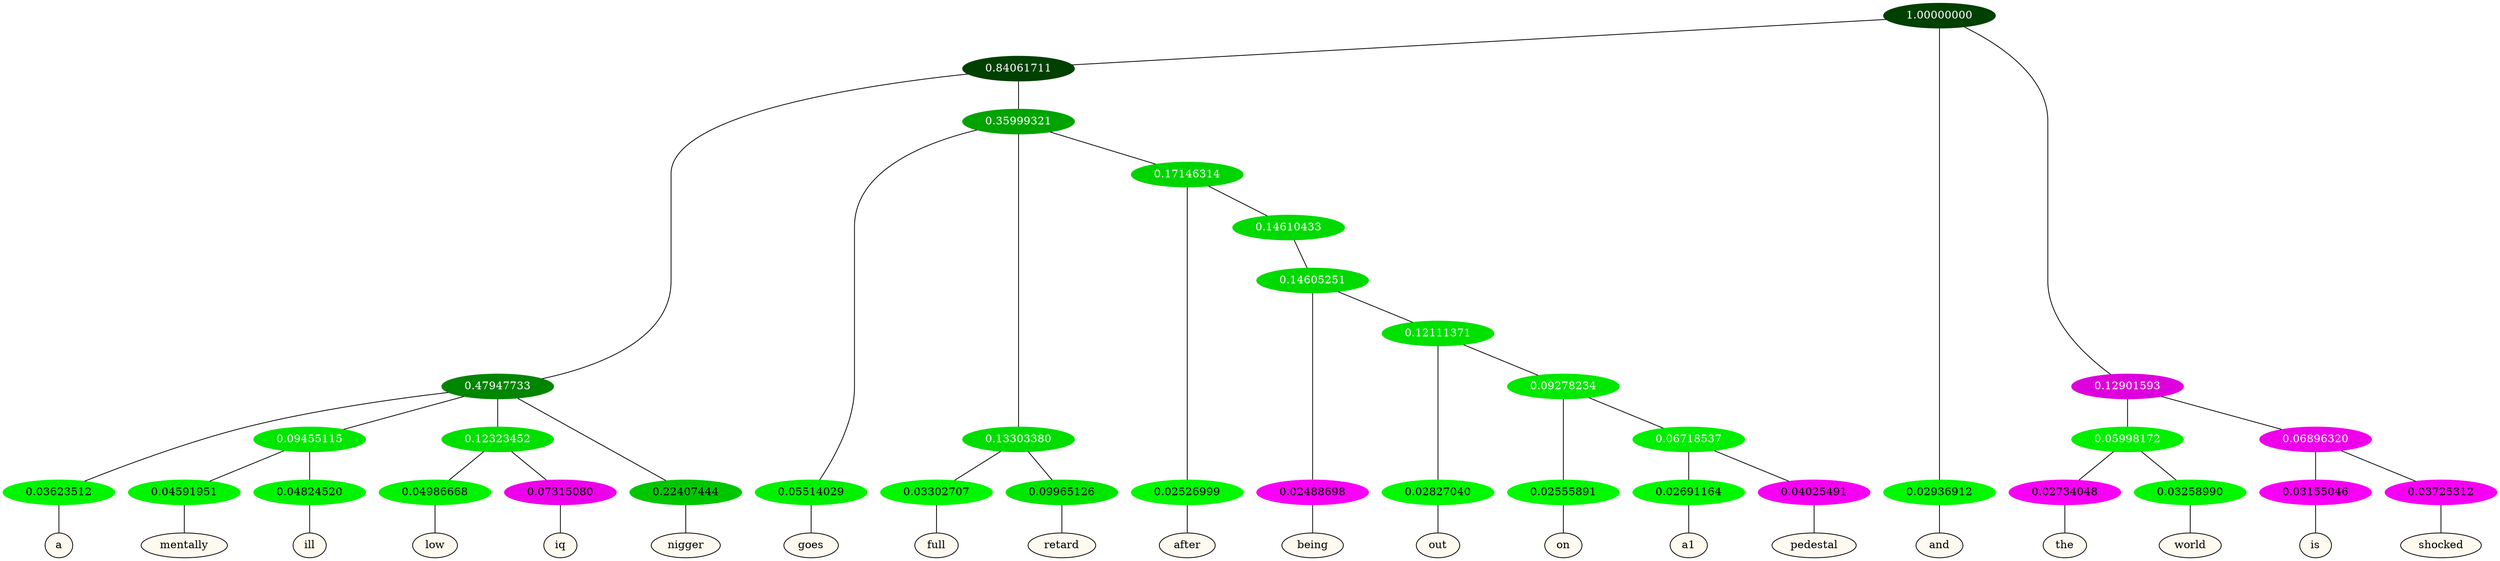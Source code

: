 graph {
	node [format=png height=0.15 nodesep=0.001 ordering=out overlap=prism overlap_scaling=0.01 ranksep=0.001 ratio=0.2 style=filled width=0.15]
	{
		rank=same
		a_w_8 [label=a color=black fillcolor=floralwhite style="filled,solid"]
		a_w_19 [label=mentally color=black fillcolor=floralwhite style="filled,solid"]
		a_w_20 [label=ill color=black fillcolor=floralwhite style="filled,solid"]
		a_w_21 [label=low color=black fillcolor=floralwhite style="filled,solid"]
		a_w_22 [label=iq color=black fillcolor=floralwhite style="filled,solid"]
		a_w_11 [label=nigger color=black fillcolor=floralwhite style="filled,solid"]
		a_w_12 [label=goes color=black fillcolor=floralwhite style="filled,solid"]
		a_w_23 [label=full color=black fillcolor=floralwhite style="filled,solid"]
		a_w_24 [label=retard color=black fillcolor=floralwhite style="filled,solid"]
		a_w_25 [label=after color=black fillcolor=floralwhite style="filled,solid"]
		a_w_28 [label=being color=black fillcolor=floralwhite style="filled,solid"]
		a_w_30 [label=out color=black fillcolor=floralwhite style="filled,solid"]
		a_w_32 [label=on color=black fillcolor=floralwhite style="filled,solid"]
		a_w_34 [label=a1 color=black fillcolor=floralwhite style="filled,solid"]
		a_w_35 [label=pedestal color=black fillcolor=floralwhite style="filled,solid"]
		a_w_2 [label=and color=black fillcolor=floralwhite style="filled,solid"]
		a_w_15 [label=the color=black fillcolor=floralwhite style="filled,solid"]
		a_w_16 [label=world color=black fillcolor=floralwhite style="filled,solid"]
		a_w_17 [label=is color=black fillcolor=floralwhite style="filled,solid"]
		a_w_18 [label=shocked color=black fillcolor=floralwhite style="filled,solid"]
	}
	a_n_8 -- a_w_8
	a_n_19 -- a_w_19
	a_n_20 -- a_w_20
	a_n_21 -- a_w_21
	a_n_22 -- a_w_22
	a_n_11 -- a_w_11
	a_n_12 -- a_w_12
	a_n_23 -- a_w_23
	a_n_24 -- a_w_24
	a_n_25 -- a_w_25
	a_n_28 -- a_w_28
	a_n_30 -- a_w_30
	a_n_32 -- a_w_32
	a_n_34 -- a_w_34
	a_n_35 -- a_w_35
	a_n_2 -- a_w_2
	a_n_15 -- a_w_15
	a_n_16 -- a_w_16
	a_n_17 -- a_w_17
	a_n_18 -- a_w_18
	{
		rank=same
		a_n_8 [label=0.03623512 color="0.334 1.000 0.964" fontcolor=black]
		a_n_19 [label=0.04591951 color="0.334 1.000 0.954" fontcolor=black]
		a_n_20 [label=0.04824520 color="0.334 1.000 0.952" fontcolor=black]
		a_n_21 [label=0.04986668 color="0.334 1.000 0.950" fontcolor=black]
		a_n_22 [label=0.07315080 color="0.835 1.000 0.927" fontcolor=black]
		a_n_11 [label=0.22407444 color="0.334 1.000 0.776" fontcolor=black]
		a_n_12 [label=0.05514029 color="0.334 1.000 0.945" fontcolor=black]
		a_n_23 [label=0.03302707 color="0.334 1.000 0.967" fontcolor=black]
		a_n_24 [label=0.09965126 color="0.334 1.000 0.900" fontcolor=black]
		a_n_25 [label=0.02526999 color="0.334 1.000 0.975" fontcolor=black]
		a_n_28 [label=0.02488698 color="0.835 1.000 0.975" fontcolor=black]
		a_n_30 [label=0.02827040 color="0.334 1.000 0.972" fontcolor=black]
		a_n_32 [label=0.02555891 color="0.334 1.000 0.974" fontcolor=black]
		a_n_34 [label=0.02691164 color="0.334 1.000 0.973" fontcolor=black]
		a_n_35 [label=0.04025491 color="0.835 1.000 0.960" fontcolor=black]
		a_n_2 [label=0.02936912 color="0.334 1.000 0.971" fontcolor=black]
		a_n_15 [label=0.02734048 color="0.835 1.000 0.973" fontcolor=black]
		a_n_16 [label=0.03258990 color="0.334 1.000 0.967" fontcolor=black]
		a_n_17 [label=0.03155046 color="0.835 1.000 0.968" fontcolor=black]
		a_n_18 [label=0.03725312 color="0.835 1.000 0.963" fontcolor=black]
	}
	a_n_0 [label=1.00000000 color="0.334 1.000 0.250" fontcolor=grey99]
	a_n_1 [label=0.84061711 color="0.334 1.000 0.250" fontcolor=grey99]
	a_n_0 -- a_n_1
	a_n_0 -- a_n_2
	a_n_3 [label=0.12901593 color="0.835 1.000 0.871" fontcolor=grey99]
	a_n_0 -- a_n_3
	a_n_4 [label=0.47947733 color="0.334 1.000 0.521" fontcolor=grey99]
	a_n_1 -- a_n_4
	a_n_5 [label=0.35999321 color="0.334 1.000 0.640" fontcolor=grey99]
	a_n_1 -- a_n_5
	a_n_6 [label=0.05998172 color="0.334 1.000 0.940" fontcolor=grey99]
	a_n_3 -- a_n_6
	a_n_7 [label=0.06896320 color="0.835 1.000 0.931" fontcolor=grey99]
	a_n_3 -- a_n_7
	a_n_4 -- a_n_8
	a_n_9 [label=0.09455115 color="0.334 1.000 0.905" fontcolor=grey99]
	a_n_4 -- a_n_9
	a_n_10 [label=0.12323452 color="0.334 1.000 0.877" fontcolor=grey99]
	a_n_4 -- a_n_10
	a_n_4 -- a_n_11
	a_n_5 -- a_n_12
	a_n_13 [label=0.13303380 color="0.334 1.000 0.867" fontcolor=grey99]
	a_n_5 -- a_n_13
	a_n_14 [label=0.17146314 color="0.334 1.000 0.829" fontcolor=grey99]
	a_n_5 -- a_n_14
	a_n_6 -- a_n_15
	a_n_6 -- a_n_16
	a_n_7 -- a_n_17
	a_n_7 -- a_n_18
	a_n_9 -- a_n_19
	a_n_9 -- a_n_20
	a_n_10 -- a_n_21
	a_n_10 -- a_n_22
	a_n_13 -- a_n_23
	a_n_13 -- a_n_24
	a_n_14 -- a_n_25
	a_n_26 [label=0.14610433 color="0.334 1.000 0.854" fontcolor=grey99]
	a_n_14 -- a_n_26
	a_n_27 [label=0.14605251 color="0.334 1.000 0.854" fontcolor=grey99]
	a_n_26 -- a_n_27
	a_n_27 -- a_n_28
	a_n_29 [label=0.12111371 color="0.334 1.000 0.879" fontcolor=grey99]
	a_n_27 -- a_n_29
	a_n_29 -- a_n_30
	a_n_31 [label=0.09278234 color="0.334 1.000 0.907" fontcolor=grey99]
	a_n_29 -- a_n_31
	a_n_31 -- a_n_32
	a_n_33 [label=0.06718537 color="0.334 1.000 0.933" fontcolor=grey99]
	a_n_31 -- a_n_33
	a_n_33 -- a_n_34
	a_n_33 -- a_n_35
}
